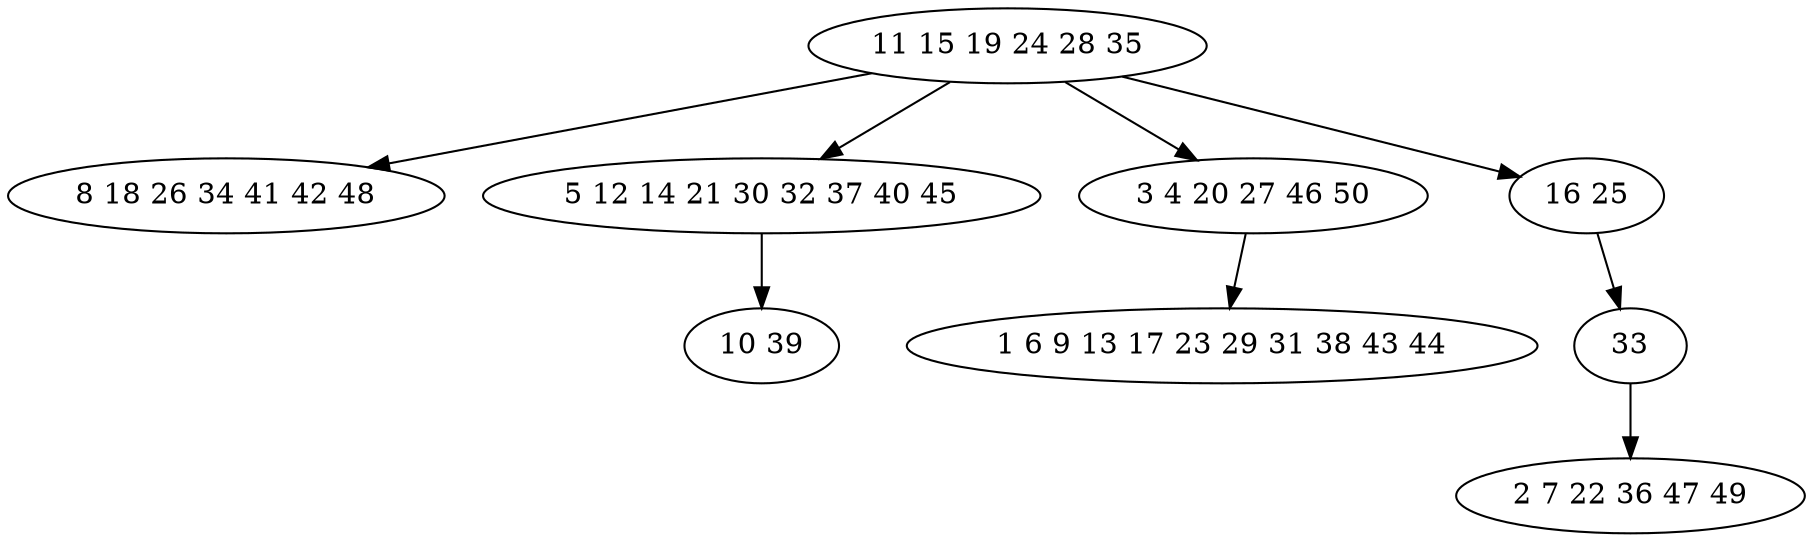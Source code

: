 digraph true_tree {
	"0" -> "1"
	"0" -> "2"
	"0" -> "3"
	"0" -> "4"
	"4" -> "5"
	"5" -> "6"
	"3" -> "7"
	"2" -> "8"
	"0" [label="11 15 19 24 28 35"];
	"1" [label="8 18 26 34 41 42 48"];
	"2" [label="5 12 14 21 30 32 37 40 45"];
	"3" [label="3 4 20 27 46 50"];
	"4" [label="16 25"];
	"5" [label="33"];
	"6" [label="2 7 22 36 47 49"];
	"7" [label="1 6 9 13 17 23 29 31 38 43 44"];
	"8" [label="10 39"];
}

